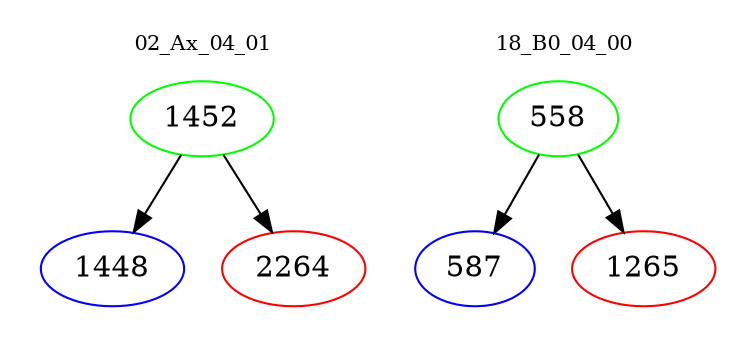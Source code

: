 digraph{
subgraph cluster_0 {
color = white
label = "02_Ax_04_01";
fontsize=10;
T0_1452 [label="1452", color="green"]
T0_1452 -> T0_1448 [color="black"]
T0_1448 [label="1448", color="blue"]
T0_1452 -> T0_2264 [color="black"]
T0_2264 [label="2264", color="red"]
}
subgraph cluster_1 {
color = white
label = "18_B0_04_00";
fontsize=10;
T1_558 [label="558", color="green"]
T1_558 -> T1_587 [color="black"]
T1_587 [label="587", color="blue"]
T1_558 -> T1_1265 [color="black"]
T1_1265 [label="1265", color="red"]
}
}
